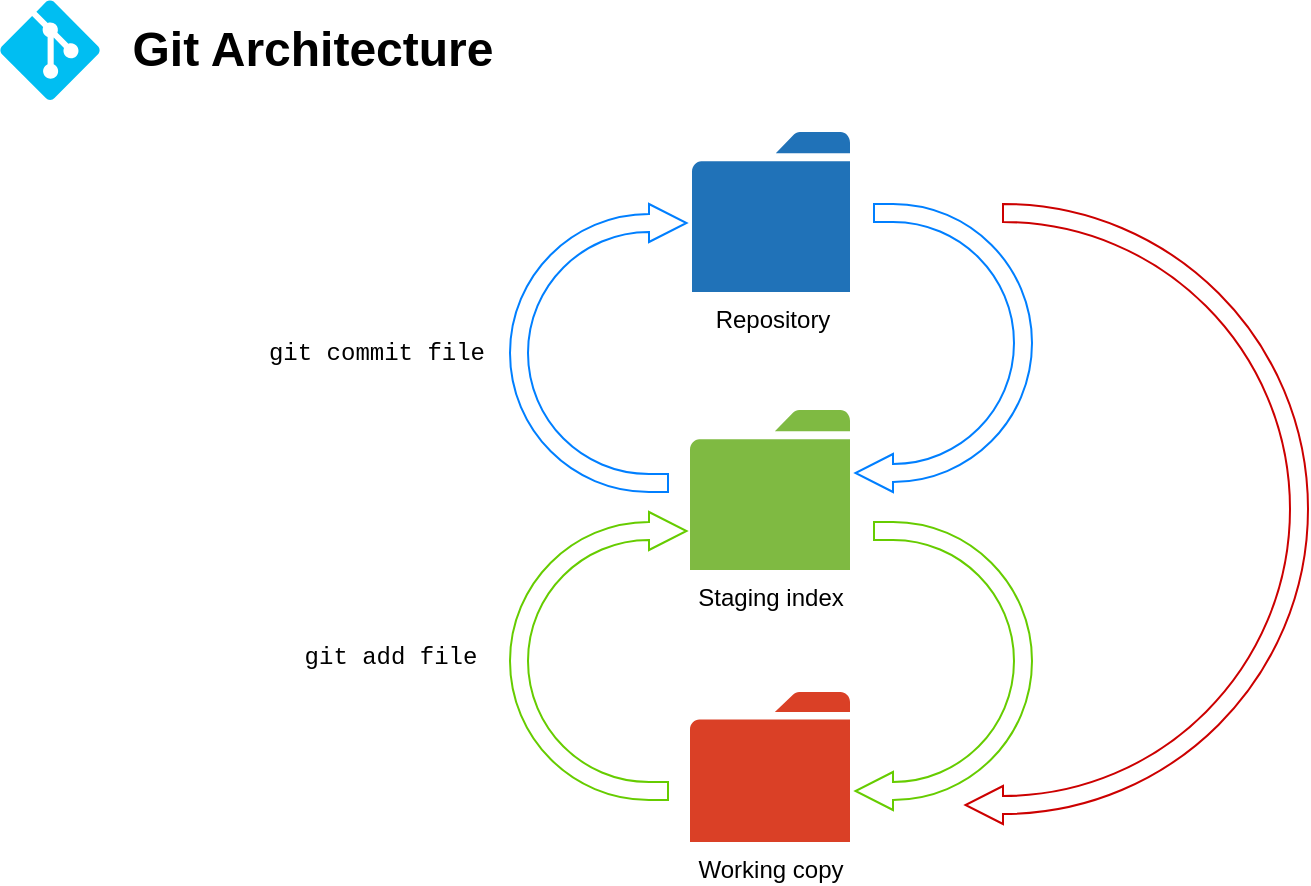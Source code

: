 <mxfile version="17.1.3" type="github">
  <diagram id="sUjo1DRn6kEamrfpw0mK" name="Page-1">
    <mxGraphModel dx="1422" dy="780" grid="1" gridSize="10" guides="1" tooltips="1" connect="1" arrows="1" fold="1" page="1" pageScale="1" pageWidth="850" pageHeight="1100" math="0" shadow="0">
      <root>
        <mxCell id="0" />
        <mxCell id="1" parent="0" />
        <mxCell id="2UVcR1djYALPvd4Yjzl5-1" value="" style="group" vertex="1" connectable="0" parent="1">
          <mxGeometry x="15" y="14" width="420" height="50" as="geometry" />
        </mxCell>
        <mxCell id="2UVcR1djYALPvd4Yjzl5-2" value="&lt;font size=&quot;1&quot;&gt;&lt;b style=&quot;font-size: 24px&quot;&gt;Git Architecture&lt;/b&gt;&lt;/font&gt;" style="text;html=1;resizable=0;autosize=1;align=center;verticalAlign=middle;points=[];fillColor=none;strokeColor=none;rounded=0;" vertex="1" parent="2UVcR1djYALPvd4Yjzl5-1">
          <mxGeometry x="56" y="15" width="200" height="20" as="geometry" />
        </mxCell>
        <mxCell id="2UVcR1djYALPvd4Yjzl5-3" value="" style="verticalLabelPosition=bottom;html=1;verticalAlign=top;align=center;strokeColor=none;fillColor=#00BEF2;shape=mxgraph.azure.git_repository;fontFamily=Verdana;fontSize=24;" vertex="1" parent="2UVcR1djYALPvd4Yjzl5-1">
          <mxGeometry width="50" height="50" as="geometry" />
        </mxCell>
        <mxCell id="2UVcR1djYALPvd4Yjzl5-4" value="Working copy" style="sketch=0;pointerEvents=1;shadow=0;dashed=0;html=1;strokeColor=none;labelPosition=center;verticalLabelPosition=bottom;verticalAlign=top;outlineConnect=0;align=center;shape=mxgraph.office.concepts.folder;fillColor=#DA4026;" vertex="1" parent="1">
          <mxGeometry x="360" y="360" width="80" height="75" as="geometry" />
        </mxCell>
        <mxCell id="2UVcR1djYALPvd4Yjzl5-5" value="Staging index" style="sketch=0;pointerEvents=1;shadow=0;dashed=0;html=1;strokeColor=none;labelPosition=center;verticalLabelPosition=bottom;verticalAlign=top;outlineConnect=0;align=center;shape=mxgraph.office.concepts.folder;fillColor=#7FBA42;" vertex="1" parent="1">
          <mxGeometry x="360" y="219" width="80" height="80" as="geometry" />
        </mxCell>
        <mxCell id="2UVcR1djYALPvd4Yjzl5-6" value="Repository" style="sketch=0;pointerEvents=1;shadow=0;dashed=0;html=1;strokeColor=none;labelPosition=center;verticalLabelPosition=bottom;verticalAlign=top;outlineConnect=0;align=center;shape=mxgraph.office.concepts.folder;fillColor=#2072B8;" vertex="1" parent="1">
          <mxGeometry x="361" y="80" width="79" height="80" as="geometry" />
        </mxCell>
        <mxCell id="2UVcR1djYALPvd4Yjzl5-16" value="" style="html=1;shadow=0;dashed=0;align=center;verticalAlign=middle;shape=mxgraph.arrows2.uTurnArrow;dy=4.5;arrowHead=19;dx2=18.75;strokeColor=#66CC00;" vertex="1" parent="1">
          <mxGeometry x="270" y="270" width="79" height="144" as="geometry" />
        </mxCell>
        <mxCell id="2UVcR1djYALPvd4Yjzl5-17" value="" style="html=1;shadow=0;dashed=0;align=center;verticalAlign=middle;shape=mxgraph.arrows2.uTurnArrow;dy=4.5;arrowHead=19;dx2=18.75;strokeColor=#007FFF;" vertex="1" parent="1">
          <mxGeometry x="270" y="116" width="79" height="144" as="geometry" />
        </mxCell>
        <mxCell id="2UVcR1djYALPvd4Yjzl5-22" value="&lt;font face=&quot;Courier New&quot;&gt;git add file&lt;/font&gt;" style="text;html=1;resizable=0;autosize=1;align=center;verticalAlign=middle;points=[];fillColor=none;strokeColor=none;rounded=0;" vertex="1" parent="1">
          <mxGeometry x="160" y="332" width="100" height="20" as="geometry" />
        </mxCell>
        <mxCell id="2UVcR1djYALPvd4Yjzl5-23" value="&lt;font face=&quot;Courier New&quot;&gt;git commit file&lt;/font&gt;" style="text;html=1;resizable=0;autosize=1;align=center;verticalAlign=middle;points=[];fillColor=none;strokeColor=none;rounded=0;" vertex="1" parent="1">
          <mxGeometry x="143" y="180" width="120" height="20" as="geometry" />
        </mxCell>
        <mxCell id="2UVcR1djYALPvd4Yjzl5-24" value="" style="html=1;shadow=0;dashed=0;align=center;verticalAlign=middle;shape=mxgraph.arrows2.uTurnArrow;dy=4.5;arrowHead=19;dx2=18.75;strokeColor=#007FFF;rotation=-180;" vertex="1" parent="1">
          <mxGeometry x="452" y="116" width="79" height="144" as="geometry" />
        </mxCell>
        <mxCell id="2UVcR1djYALPvd4Yjzl5-25" value="" style="html=1;shadow=0;dashed=0;align=center;verticalAlign=middle;shape=mxgraph.arrows2.uTurnArrow;dy=4.5;arrowHead=19;dx2=18.75;strokeColor=#66CC00;rotation=-180;" vertex="1" parent="1">
          <mxGeometry x="452" y="275" width="79" height="144" as="geometry" />
        </mxCell>
        <mxCell id="2UVcR1djYALPvd4Yjzl5-26" value="" style="html=1;shadow=0;dashed=0;align=center;verticalAlign=middle;shape=mxgraph.arrows2.uTurnArrow;dy=4.5;arrowHead=19;dx2=18.75;strokeColor=#CC0000;rotation=-180;" vertex="1" parent="1">
          <mxGeometry x="560" y="116" width="109" height="310" as="geometry" />
        </mxCell>
      </root>
    </mxGraphModel>
  </diagram>
</mxfile>
